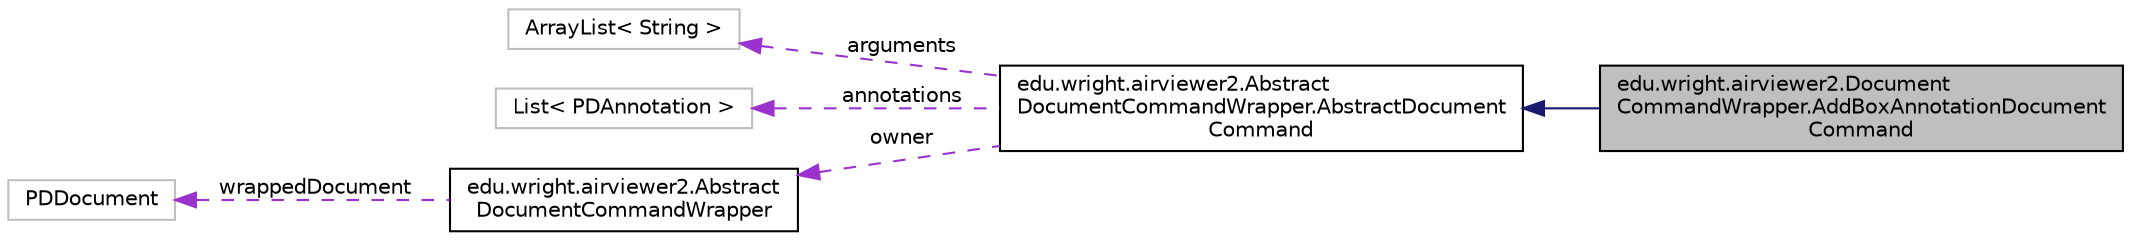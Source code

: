 digraph "edu.wright.airviewer2.DocumentCommandWrapper.AddBoxAnnotationDocumentCommand"
{
 // LATEX_PDF_SIZE
  edge [fontname="Helvetica",fontsize="10",labelfontname="Helvetica",labelfontsize="10"];
  node [fontname="Helvetica",fontsize="10",shape=record];
  rankdir="LR";
  Node2 [label="edu.wright.airviewer2.Document\lCommandWrapper.AddBoxAnnotationDocument\lCommand",height=0.2,width=0.4,color="black", fillcolor="grey75", style="filled", fontcolor="black",tooltip="Instances of this class encapsulate commands to annotate PDF documents by adding boxes."];
  Node3 -> Node2 [dir="back",color="midnightblue",fontsize="10",style="solid",fontname="Helvetica"];
  Node3 [label="edu.wright.airviewer2.Abstract\lDocumentCommandWrapper.AbstractDocument\lCommand",height=0.2,width=0.4,color="black", fillcolor="white", style="filled",URL="$classedu_1_1wright_1_1airviewer2_1_1_abstract_document_command_wrapper_1_1_abstract_document_command.html",tooltip="This class defines the interface, variables, and common operations in order to encapsulates commands ..."];
  Node4 -> Node3 [dir="back",color="darkorchid3",fontsize="10",style="dashed",label=" arguments" ,fontname="Helvetica"];
  Node4 [label="ArrayList\< String \>",height=0.2,width=0.4,color="grey75", fillcolor="white", style="filled",tooltip=" "];
  Node5 -> Node3 [dir="back",color="darkorchid3",fontsize="10",style="dashed",label=" annotations" ,fontname="Helvetica"];
  Node5 [label="List\< PDAnnotation \>",height=0.2,width=0.4,color="grey75", fillcolor="white", style="filled",tooltip=" "];
  Node6 -> Node3 [dir="back",color="darkorchid3",fontsize="10",style="dashed",label=" owner" ,fontname="Helvetica"];
  Node6 [label="edu.wright.airviewer2.Abstract\lDocumentCommandWrapper",height=0.2,width=0.4,color="black", fillcolor="white", style="filled",URL="$classedu_1_1wright_1_1airviewer2_1_1_abstract_document_command_wrapper.html",tooltip="Instances of this class encapsulate a dictionary mapping String names to Command subclass constructor..."];
  Node7 -> Node6 [dir="back",color="darkorchid3",fontsize="10",style="dashed",label=" wrappedDocument" ,fontname="Helvetica"];
  Node7 [label="PDDocument",height=0.2,width=0.4,color="grey75", fillcolor="white", style="filled",tooltip=" "];
}
